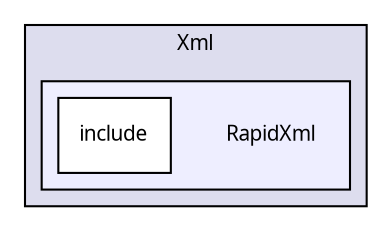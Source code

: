 digraph "Solution/Solution/Externals.inside/Xml/RapidXml" {
  compound=true
  node [ fontsize="10", fontname="Verdana"];
  edge [ labelfontsize="10", labelfontname="Verdana"];
  subgraph clusterdir_9f7623e57a064ede673379dfef0de785 {
    graph [ bgcolor="#ddddee", pencolor="black", label="Xml" fontname="Verdana", fontsize="10", URL="dir_9f7623e57a064ede673379dfef0de785.html"]
  subgraph clusterdir_787f2f61de56e1fc894390e9a8145de9 {
    graph [ bgcolor="#eeeeff", pencolor="black", label="" URL="dir_787f2f61de56e1fc894390e9a8145de9.html"];
    dir_787f2f61de56e1fc894390e9a8145de9 [shape=plaintext label="RapidXml"];
    dir_affde69fbfcc0efcb6b9f3dc88f73317 [shape=box label="include" color="black" fillcolor="white" style="filled" URL="dir_affde69fbfcc0efcb6b9f3dc88f73317.html"];
  }
  }
}
